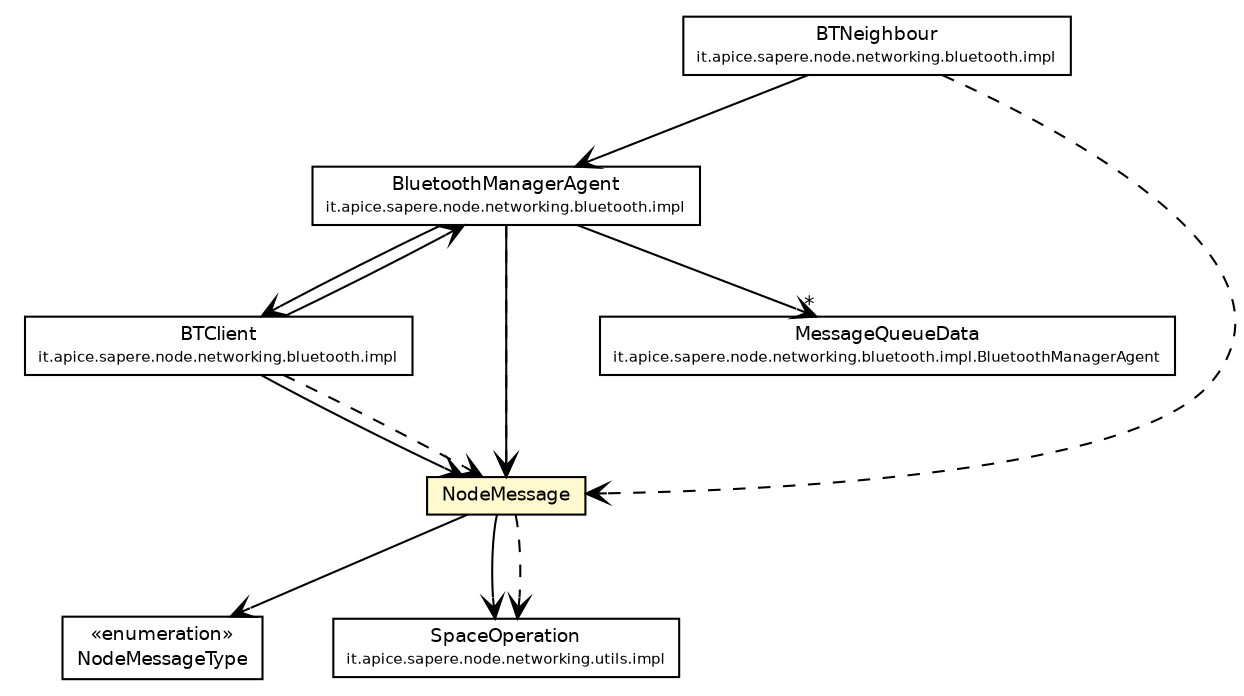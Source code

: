 #!/usr/local/bin/dot
#
# Class diagram 
# Generated by UmlGraph version 4.4 (http://www.spinellis.gr/sw/umlgraph)
#

digraph G {
	edge [fontname="Helvetica",fontsize=10,labelfontname="Helvetica",labelfontsize=10];
	node [fontname="Helvetica",fontsize=10,shape=plaintext];
	// it.apice.sapere.node.networking.bluetooth.impl.BTNeighbour
	c63109 [label=<<table border="0" cellborder="1" cellspacing="0" cellpadding="2" port="p" href="../bluetooth/impl/BTNeighbour.html">
		<tr><td><table border="0" cellspacing="0" cellpadding="1">
			<tr><td> BTNeighbour </td></tr>
			<tr><td><font point-size="7.0"> it.apice.sapere.node.networking.bluetooth.impl </font></td></tr>
		</table></td></tr>
		</table>>, fontname="Helvetica", fontcolor="black", fontsize=9.0];
	// it.apice.sapere.node.networking.bluetooth.impl.BTClient
	c63110 [label=<<table border="0" cellborder="1" cellspacing="0" cellpadding="2" port="p" href="../bluetooth/impl/BTClient.html">
		<tr><td><table border="0" cellspacing="0" cellpadding="1">
			<tr><td> BTClient </td></tr>
			<tr><td><font point-size="7.0"> it.apice.sapere.node.networking.bluetooth.impl </font></td></tr>
		</table></td></tr>
		</table>>, fontname="Helvetica", fontcolor="black", fontsize=9.0];
	// it.apice.sapere.node.networking.bluetooth.impl.BluetoothManagerAgent
	c63111 [label=<<table border="0" cellborder="1" cellspacing="0" cellpadding="2" port="p" href="../bluetooth/impl/BluetoothManagerAgent.html">
		<tr><td><table border="0" cellspacing="0" cellpadding="1">
			<tr><td> BluetoothManagerAgent </td></tr>
			<tr><td><font point-size="7.0"> it.apice.sapere.node.networking.bluetooth.impl </font></td></tr>
		</table></td></tr>
		</table>>, fontname="Helvetica", fontcolor="black", fontsize=9.0];
	// it.apice.sapere.node.networking.impl.NodeMessageType
	c63117 [label=<<table border="0" cellborder="1" cellspacing="0" cellpadding="2" port="p" href="./NodeMessageType.html">
		<tr><td><table border="0" cellspacing="0" cellpadding="1">
			<tr><td> &laquo;enumeration&raquo; </td></tr>
			<tr><td> NodeMessageType </td></tr>
		</table></td></tr>
		</table>>, fontname="Helvetica", fontcolor="black", fontsize=9.0];
	// it.apice.sapere.node.networking.impl.NodeMessage
	c63118 [label=<<table border="0" cellborder="1" cellspacing="0" cellpadding="2" port="p" bgcolor="lemonChiffon" href="./NodeMessage.html">
		<tr><td><table border="0" cellspacing="0" cellpadding="1">
			<tr><td> NodeMessage </td></tr>
		</table></td></tr>
		</table>>, fontname="Helvetica", fontcolor="black", fontsize=9.0];
	// it.apice.sapere.node.networking.utils.impl.SpaceOperation
	c63127 [label=<<table border="0" cellborder="1" cellspacing="0" cellpadding="2" port="p" href="../utils/impl/SpaceOperation.html">
		<tr><td><table border="0" cellspacing="0" cellpadding="1">
			<tr><td> SpaceOperation </td></tr>
			<tr><td><font point-size="7.0"> it.apice.sapere.node.networking.utils.impl </font></td></tr>
		</table></td></tr>
		</table>>, fontname="Helvetica", fontcolor="black", fontsize=9.0];
	// it.apice.sapere.node.networking.bluetooth.impl.BTNeighbour NAVASSOC it.apice.sapere.node.networking.bluetooth.impl.BluetoothManagerAgent
	c63109:p -> c63111:p [taillabel="", label="", headlabel="", fontname="Helvetica", fontcolor="black", fontsize=10.0, color="black", arrowhead=open];
	// it.apice.sapere.node.networking.bluetooth.impl.BTClient NAVASSOC it.apice.sapere.node.networking.impl.NodeMessage
	c63110:p -> c63118:p [taillabel="", label="", headlabel="", fontname="Helvetica", fontcolor="black", fontsize=10.0, color="black", arrowhead=open];
	// it.apice.sapere.node.networking.bluetooth.impl.BTClient NAVASSOC it.apice.sapere.node.networking.bluetooth.impl.BluetoothManagerAgent
	c63110:p -> c63111:p [taillabel="", label="", headlabel="", fontname="Helvetica", fontcolor="black", fontsize=10.0, color="black", arrowhead=open];
	// it.apice.sapere.node.networking.bluetooth.impl.BluetoothManagerAgent NAVASSOC it.apice.sapere.node.networking.bluetooth.impl.BluetoothManagerAgent.MessageQueueData
	c63111:p -> c63139:p [taillabel="", label="", headlabel="*", fontname="Helvetica", fontcolor="black", fontsize=10.0, color="black", arrowhead=open];
	// it.apice.sapere.node.networking.bluetooth.impl.BluetoothManagerAgent NAVASSOC it.apice.sapere.node.networking.bluetooth.impl.BTClient
	c63111:p -> c63110:p [taillabel="", label="", headlabel="", fontname="Helvetica", fontcolor="black", fontsize=10.0, color="black", arrowhead=open];
	// it.apice.sapere.node.networking.bluetooth.impl.BluetoothManagerAgent NAVASSOC it.apice.sapere.node.networking.impl.NodeMessage
	c63111:p -> c63118:p [taillabel="", label="", headlabel="", fontname="Helvetica", fontcolor="black", fontsize=10.0, color="black", arrowhead=open];
	// it.apice.sapere.node.networking.impl.NodeMessage NAVASSOC it.apice.sapere.node.networking.impl.NodeMessageType
	c63118:p -> c63117:p [taillabel="", label="", headlabel="", fontname="Helvetica", fontcolor="black", fontsize=10.0, color="black", arrowhead=open];
	// it.apice.sapere.node.networking.impl.NodeMessage NAVASSOC it.apice.sapere.node.networking.utils.impl.SpaceOperation
	c63118:p -> c63127:p [taillabel="", label="", headlabel="", fontname="Helvetica", fontcolor="black", fontsize=10.0, color="black", arrowhead=open];
	// it.apice.sapere.node.networking.bluetooth.impl.BTNeighbour DEPEND it.apice.sapere.node.networking.impl.NodeMessage
	c63109:p -> c63118:p [taillabel="", label="", headlabel="", fontname="Helvetica", fontcolor="black", fontsize=10.0, color="black", arrowhead=open, style=dashed];
	// it.apice.sapere.node.networking.bluetooth.impl.BTClient DEPEND it.apice.sapere.node.networking.impl.NodeMessage
	c63110:p -> c63118:p [taillabel="", label="", headlabel="", fontname="Helvetica", fontcolor="black", fontsize=10.0, color="black", arrowhead=open, style=dashed];
	// it.apice.sapere.node.networking.bluetooth.impl.BluetoothManagerAgent DEPEND it.apice.sapere.node.networking.impl.NodeMessage
	c63111:p -> c63118:p [taillabel="", label="", headlabel="", fontname="Helvetica", fontcolor="black", fontsize=10.0, color="black", arrowhead=open, style=dashed];
	// it.apice.sapere.node.networking.impl.NodeMessage DEPEND it.apice.sapere.node.networking.utils.impl.SpaceOperation
	c63118:p -> c63127:p [taillabel="", label="", headlabel="", fontname="Helvetica", fontcolor="black", fontsize=10.0, color="black", arrowhead=open, style=dashed];
	// it.apice.sapere.node.networking.bluetooth.impl.BluetoothManagerAgent.MessageQueueData
	c63139 [label=<<table border="0" cellborder="1" cellspacing="0" cellpadding="2" port="p" href="http://java.sun.com/j2se/1.4.2/docs/api/it/apice/sapere/node/networking/bluetooth/impl/BluetoothManagerAgent/MessageQueueData.html">
		<tr><td><table border="0" cellspacing="0" cellpadding="1">
			<tr><td> MessageQueueData </td></tr>
			<tr><td><font point-size="7.0"> it.apice.sapere.node.networking.bluetooth.impl.BluetoothManagerAgent </font></td></tr>
		</table></td></tr>
		</table>>, fontname="Helvetica", fontcolor="black", fontsize=9.0];
}

